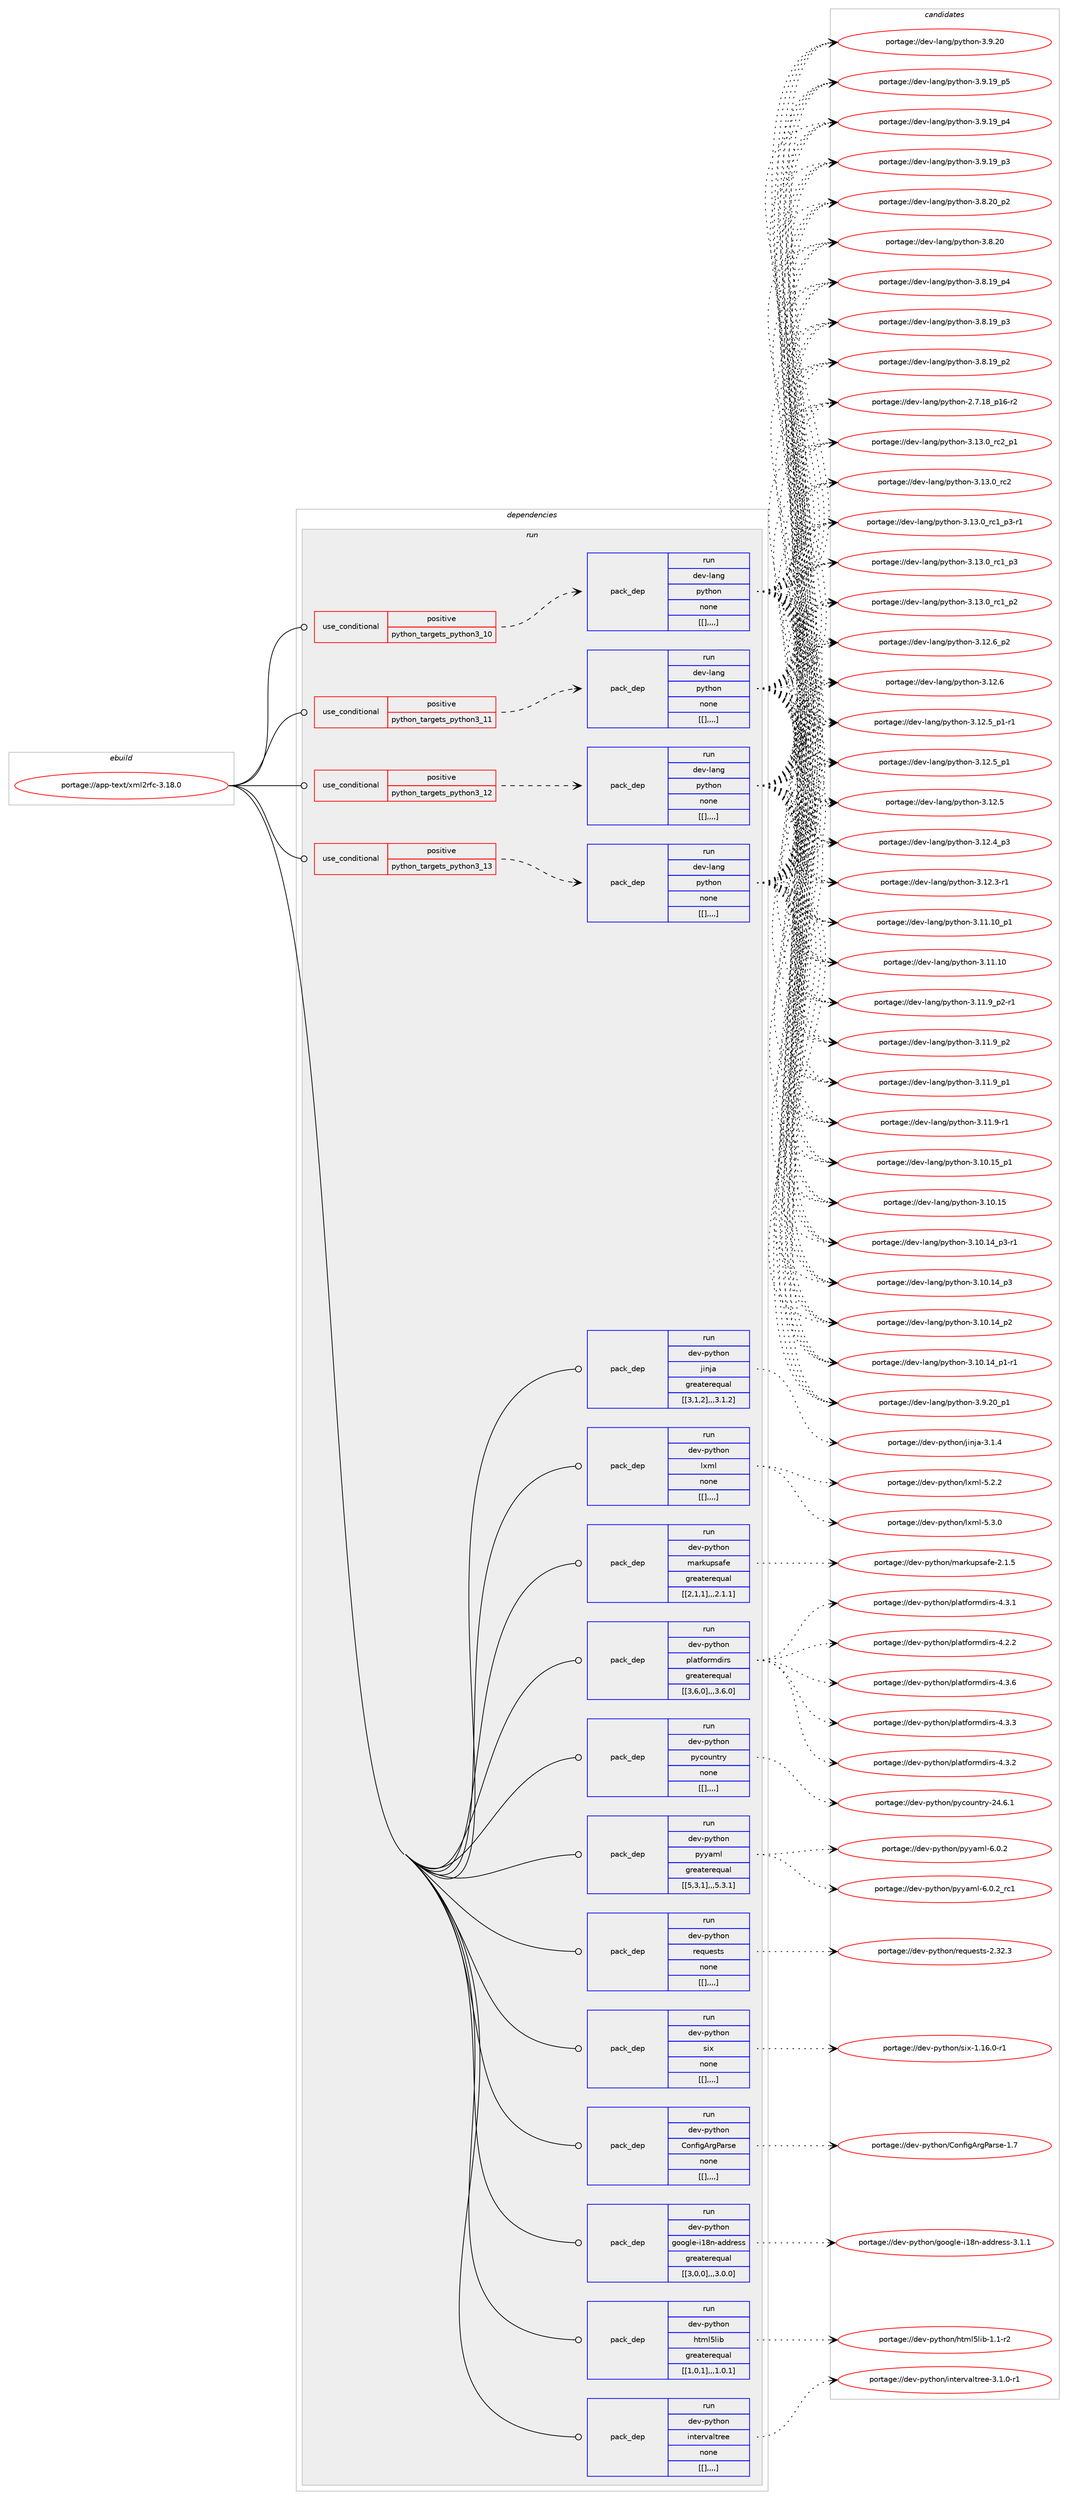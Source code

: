 digraph prolog {

# *************
# Graph options
# *************

newrank=true;
concentrate=true;
compound=true;
graph [rankdir=LR,fontname=Helvetica,fontsize=10,ranksep=1.5];#, ranksep=2.5, nodesep=0.2];
edge  [arrowhead=vee];
node  [fontname=Helvetica,fontsize=10];

# **********
# The ebuild
# **********

subgraph cluster_leftcol {
color=gray;
label=<<i>ebuild</i>>;
id [label="portage://app-text/xml2rfc-3.18.0", color=red, width=4, href="../app-text/xml2rfc-3.18.0.svg"];
}

# ****************
# The dependencies
# ****************

subgraph cluster_midcol {
color=gray;
label=<<i>dependencies</i>>;
subgraph cluster_compile {
fillcolor="#eeeeee";
style=filled;
label=<<i>compile</i>>;
}
subgraph cluster_compileandrun {
fillcolor="#eeeeee";
style=filled;
label=<<i>compile and run</i>>;
}
subgraph cluster_run {
fillcolor="#eeeeee";
style=filled;
label=<<i>run</i>>;
subgraph cond16495 {
dependency59978 [label=<<TABLE BORDER="0" CELLBORDER="1" CELLSPACING="0" CELLPADDING="4"><TR><TD ROWSPAN="3" CELLPADDING="10">use_conditional</TD></TR><TR><TD>positive</TD></TR><TR><TD>python_targets_python3_10</TD></TR></TABLE>>, shape=none, color=red];
subgraph pack42978 {
dependency59979 [label=<<TABLE BORDER="0" CELLBORDER="1" CELLSPACING="0" CELLPADDING="4" WIDTH="220"><TR><TD ROWSPAN="6" CELLPADDING="30">pack_dep</TD></TR><TR><TD WIDTH="110">run</TD></TR><TR><TD>dev-lang</TD></TR><TR><TD>python</TD></TR><TR><TD>none</TD></TR><TR><TD>[[],,,,]</TD></TR></TABLE>>, shape=none, color=blue];
}
dependency59978:e -> dependency59979:w [weight=20,style="dashed",arrowhead="vee"];
}
id:e -> dependency59978:w [weight=20,style="solid",arrowhead="odot"];
subgraph cond16496 {
dependency59980 [label=<<TABLE BORDER="0" CELLBORDER="1" CELLSPACING="0" CELLPADDING="4"><TR><TD ROWSPAN="3" CELLPADDING="10">use_conditional</TD></TR><TR><TD>positive</TD></TR><TR><TD>python_targets_python3_11</TD></TR></TABLE>>, shape=none, color=red];
subgraph pack42979 {
dependency59981 [label=<<TABLE BORDER="0" CELLBORDER="1" CELLSPACING="0" CELLPADDING="4" WIDTH="220"><TR><TD ROWSPAN="6" CELLPADDING="30">pack_dep</TD></TR><TR><TD WIDTH="110">run</TD></TR><TR><TD>dev-lang</TD></TR><TR><TD>python</TD></TR><TR><TD>none</TD></TR><TR><TD>[[],,,,]</TD></TR></TABLE>>, shape=none, color=blue];
}
dependency59980:e -> dependency59981:w [weight=20,style="dashed",arrowhead="vee"];
}
id:e -> dependency59980:w [weight=20,style="solid",arrowhead="odot"];
subgraph cond16497 {
dependency59982 [label=<<TABLE BORDER="0" CELLBORDER="1" CELLSPACING="0" CELLPADDING="4"><TR><TD ROWSPAN="3" CELLPADDING="10">use_conditional</TD></TR><TR><TD>positive</TD></TR><TR><TD>python_targets_python3_12</TD></TR></TABLE>>, shape=none, color=red];
subgraph pack42980 {
dependency59983 [label=<<TABLE BORDER="0" CELLBORDER="1" CELLSPACING="0" CELLPADDING="4" WIDTH="220"><TR><TD ROWSPAN="6" CELLPADDING="30">pack_dep</TD></TR><TR><TD WIDTH="110">run</TD></TR><TR><TD>dev-lang</TD></TR><TR><TD>python</TD></TR><TR><TD>none</TD></TR><TR><TD>[[],,,,]</TD></TR></TABLE>>, shape=none, color=blue];
}
dependency59982:e -> dependency59983:w [weight=20,style="dashed",arrowhead="vee"];
}
id:e -> dependency59982:w [weight=20,style="solid",arrowhead="odot"];
subgraph cond16498 {
dependency59984 [label=<<TABLE BORDER="0" CELLBORDER="1" CELLSPACING="0" CELLPADDING="4"><TR><TD ROWSPAN="3" CELLPADDING="10">use_conditional</TD></TR><TR><TD>positive</TD></TR><TR><TD>python_targets_python3_13</TD></TR></TABLE>>, shape=none, color=red];
subgraph pack42981 {
dependency59985 [label=<<TABLE BORDER="0" CELLBORDER="1" CELLSPACING="0" CELLPADDING="4" WIDTH="220"><TR><TD ROWSPAN="6" CELLPADDING="30">pack_dep</TD></TR><TR><TD WIDTH="110">run</TD></TR><TR><TD>dev-lang</TD></TR><TR><TD>python</TD></TR><TR><TD>none</TD></TR><TR><TD>[[],,,,]</TD></TR></TABLE>>, shape=none, color=blue];
}
dependency59984:e -> dependency59985:w [weight=20,style="dashed",arrowhead="vee"];
}
id:e -> dependency59984:w [weight=20,style="solid",arrowhead="odot"];
subgraph pack42982 {
dependency59986 [label=<<TABLE BORDER="0" CELLBORDER="1" CELLSPACING="0" CELLPADDING="4" WIDTH="220"><TR><TD ROWSPAN="6" CELLPADDING="30">pack_dep</TD></TR><TR><TD WIDTH="110">run</TD></TR><TR><TD>dev-python</TD></TR><TR><TD>ConfigArgParse</TD></TR><TR><TD>none</TD></TR><TR><TD>[[],,,,]</TD></TR></TABLE>>, shape=none, color=blue];
}
id:e -> dependency59986:w [weight=20,style="solid",arrowhead="odot"];
subgraph pack42983 {
dependency59987 [label=<<TABLE BORDER="0" CELLBORDER="1" CELLSPACING="0" CELLPADDING="4" WIDTH="220"><TR><TD ROWSPAN="6" CELLPADDING="30">pack_dep</TD></TR><TR><TD WIDTH="110">run</TD></TR><TR><TD>dev-python</TD></TR><TR><TD>google-i18n-address</TD></TR><TR><TD>greaterequal</TD></TR><TR><TD>[[3,0,0],,,3.0.0]</TD></TR></TABLE>>, shape=none, color=blue];
}
id:e -> dependency59987:w [weight=20,style="solid",arrowhead="odot"];
subgraph pack42984 {
dependency59988 [label=<<TABLE BORDER="0" CELLBORDER="1" CELLSPACING="0" CELLPADDING="4" WIDTH="220"><TR><TD ROWSPAN="6" CELLPADDING="30">pack_dep</TD></TR><TR><TD WIDTH="110">run</TD></TR><TR><TD>dev-python</TD></TR><TR><TD>html5lib</TD></TR><TR><TD>greaterequal</TD></TR><TR><TD>[[1,0,1],,,1.0.1]</TD></TR></TABLE>>, shape=none, color=blue];
}
id:e -> dependency59988:w [weight=20,style="solid",arrowhead="odot"];
subgraph pack42985 {
dependency59989 [label=<<TABLE BORDER="0" CELLBORDER="1" CELLSPACING="0" CELLPADDING="4" WIDTH="220"><TR><TD ROWSPAN="6" CELLPADDING="30">pack_dep</TD></TR><TR><TD WIDTH="110">run</TD></TR><TR><TD>dev-python</TD></TR><TR><TD>intervaltree</TD></TR><TR><TD>none</TD></TR><TR><TD>[[],,,,]</TD></TR></TABLE>>, shape=none, color=blue];
}
id:e -> dependency59989:w [weight=20,style="solid",arrowhead="odot"];
subgraph pack42986 {
dependency59990 [label=<<TABLE BORDER="0" CELLBORDER="1" CELLSPACING="0" CELLPADDING="4" WIDTH="220"><TR><TD ROWSPAN="6" CELLPADDING="30">pack_dep</TD></TR><TR><TD WIDTH="110">run</TD></TR><TR><TD>dev-python</TD></TR><TR><TD>jinja</TD></TR><TR><TD>greaterequal</TD></TR><TR><TD>[[3,1,2],,,3.1.2]</TD></TR></TABLE>>, shape=none, color=blue];
}
id:e -> dependency59990:w [weight=20,style="solid",arrowhead="odot"];
subgraph pack42987 {
dependency59991 [label=<<TABLE BORDER="0" CELLBORDER="1" CELLSPACING="0" CELLPADDING="4" WIDTH="220"><TR><TD ROWSPAN="6" CELLPADDING="30">pack_dep</TD></TR><TR><TD WIDTH="110">run</TD></TR><TR><TD>dev-python</TD></TR><TR><TD>lxml</TD></TR><TR><TD>none</TD></TR><TR><TD>[[],,,,]</TD></TR></TABLE>>, shape=none, color=blue];
}
id:e -> dependency59991:w [weight=20,style="solid",arrowhead="odot"];
subgraph pack42988 {
dependency59992 [label=<<TABLE BORDER="0" CELLBORDER="1" CELLSPACING="0" CELLPADDING="4" WIDTH="220"><TR><TD ROWSPAN="6" CELLPADDING="30">pack_dep</TD></TR><TR><TD WIDTH="110">run</TD></TR><TR><TD>dev-python</TD></TR><TR><TD>markupsafe</TD></TR><TR><TD>greaterequal</TD></TR><TR><TD>[[2,1,1],,,2.1.1]</TD></TR></TABLE>>, shape=none, color=blue];
}
id:e -> dependency59992:w [weight=20,style="solid",arrowhead="odot"];
subgraph pack42989 {
dependency59993 [label=<<TABLE BORDER="0" CELLBORDER="1" CELLSPACING="0" CELLPADDING="4" WIDTH="220"><TR><TD ROWSPAN="6" CELLPADDING="30">pack_dep</TD></TR><TR><TD WIDTH="110">run</TD></TR><TR><TD>dev-python</TD></TR><TR><TD>platformdirs</TD></TR><TR><TD>greaterequal</TD></TR><TR><TD>[[3,6,0],,,3.6.0]</TD></TR></TABLE>>, shape=none, color=blue];
}
id:e -> dependency59993:w [weight=20,style="solid",arrowhead="odot"];
subgraph pack42990 {
dependency59994 [label=<<TABLE BORDER="0" CELLBORDER="1" CELLSPACING="0" CELLPADDING="4" WIDTH="220"><TR><TD ROWSPAN="6" CELLPADDING="30">pack_dep</TD></TR><TR><TD WIDTH="110">run</TD></TR><TR><TD>dev-python</TD></TR><TR><TD>pycountry</TD></TR><TR><TD>none</TD></TR><TR><TD>[[],,,,]</TD></TR></TABLE>>, shape=none, color=blue];
}
id:e -> dependency59994:w [weight=20,style="solid",arrowhead="odot"];
subgraph pack42991 {
dependency59995 [label=<<TABLE BORDER="0" CELLBORDER="1" CELLSPACING="0" CELLPADDING="4" WIDTH="220"><TR><TD ROWSPAN="6" CELLPADDING="30">pack_dep</TD></TR><TR><TD WIDTH="110">run</TD></TR><TR><TD>dev-python</TD></TR><TR><TD>pyyaml</TD></TR><TR><TD>greaterequal</TD></TR><TR><TD>[[5,3,1],,,5.3.1]</TD></TR></TABLE>>, shape=none, color=blue];
}
id:e -> dependency59995:w [weight=20,style="solid",arrowhead="odot"];
subgraph pack42992 {
dependency59996 [label=<<TABLE BORDER="0" CELLBORDER="1" CELLSPACING="0" CELLPADDING="4" WIDTH="220"><TR><TD ROWSPAN="6" CELLPADDING="30">pack_dep</TD></TR><TR><TD WIDTH="110">run</TD></TR><TR><TD>dev-python</TD></TR><TR><TD>requests</TD></TR><TR><TD>none</TD></TR><TR><TD>[[],,,,]</TD></TR></TABLE>>, shape=none, color=blue];
}
id:e -> dependency59996:w [weight=20,style="solid",arrowhead="odot"];
subgraph pack42993 {
dependency59997 [label=<<TABLE BORDER="0" CELLBORDER="1" CELLSPACING="0" CELLPADDING="4" WIDTH="220"><TR><TD ROWSPAN="6" CELLPADDING="30">pack_dep</TD></TR><TR><TD WIDTH="110">run</TD></TR><TR><TD>dev-python</TD></TR><TR><TD>six</TD></TR><TR><TD>none</TD></TR><TR><TD>[[],,,,]</TD></TR></TABLE>>, shape=none, color=blue];
}
id:e -> dependency59997:w [weight=20,style="solid",arrowhead="odot"];
}
}

# **************
# The candidates
# **************

subgraph cluster_choices {
rank=same;
color=gray;
label=<<i>candidates</i>>;

subgraph choice42978 {
color=black;
nodesep=1;
choice100101118451089711010347112121116104111110455146495146489511499509511249 [label="portage://dev-lang/python-3.13.0_rc2_p1", color=red, width=4,href="../dev-lang/python-3.13.0_rc2_p1.svg"];
choice10010111845108971101034711212111610411111045514649514648951149950 [label="portage://dev-lang/python-3.13.0_rc2", color=red, width=4,href="../dev-lang/python-3.13.0_rc2.svg"];
choice1001011184510897110103471121211161041111104551464951464895114994995112514511449 [label="portage://dev-lang/python-3.13.0_rc1_p3-r1", color=red, width=4,href="../dev-lang/python-3.13.0_rc1_p3-r1.svg"];
choice100101118451089711010347112121116104111110455146495146489511499499511251 [label="portage://dev-lang/python-3.13.0_rc1_p3", color=red, width=4,href="../dev-lang/python-3.13.0_rc1_p3.svg"];
choice100101118451089711010347112121116104111110455146495146489511499499511250 [label="portage://dev-lang/python-3.13.0_rc1_p2", color=red, width=4,href="../dev-lang/python-3.13.0_rc1_p2.svg"];
choice100101118451089711010347112121116104111110455146495046549511250 [label="portage://dev-lang/python-3.12.6_p2", color=red, width=4,href="../dev-lang/python-3.12.6_p2.svg"];
choice10010111845108971101034711212111610411111045514649504654 [label="portage://dev-lang/python-3.12.6", color=red, width=4,href="../dev-lang/python-3.12.6.svg"];
choice1001011184510897110103471121211161041111104551464950465395112494511449 [label="portage://dev-lang/python-3.12.5_p1-r1", color=red, width=4,href="../dev-lang/python-3.12.5_p1-r1.svg"];
choice100101118451089711010347112121116104111110455146495046539511249 [label="portage://dev-lang/python-3.12.5_p1", color=red, width=4,href="../dev-lang/python-3.12.5_p1.svg"];
choice10010111845108971101034711212111610411111045514649504653 [label="portage://dev-lang/python-3.12.5", color=red, width=4,href="../dev-lang/python-3.12.5.svg"];
choice100101118451089711010347112121116104111110455146495046529511251 [label="portage://dev-lang/python-3.12.4_p3", color=red, width=4,href="../dev-lang/python-3.12.4_p3.svg"];
choice100101118451089711010347112121116104111110455146495046514511449 [label="portage://dev-lang/python-3.12.3-r1", color=red, width=4,href="../dev-lang/python-3.12.3-r1.svg"];
choice10010111845108971101034711212111610411111045514649494649489511249 [label="portage://dev-lang/python-3.11.10_p1", color=red, width=4,href="../dev-lang/python-3.11.10_p1.svg"];
choice1001011184510897110103471121211161041111104551464949464948 [label="portage://dev-lang/python-3.11.10", color=red, width=4,href="../dev-lang/python-3.11.10.svg"];
choice1001011184510897110103471121211161041111104551464949465795112504511449 [label="portage://dev-lang/python-3.11.9_p2-r1", color=red, width=4,href="../dev-lang/python-3.11.9_p2-r1.svg"];
choice100101118451089711010347112121116104111110455146494946579511250 [label="portage://dev-lang/python-3.11.9_p2", color=red, width=4,href="../dev-lang/python-3.11.9_p2.svg"];
choice100101118451089711010347112121116104111110455146494946579511249 [label="portage://dev-lang/python-3.11.9_p1", color=red, width=4,href="../dev-lang/python-3.11.9_p1.svg"];
choice100101118451089711010347112121116104111110455146494946574511449 [label="portage://dev-lang/python-3.11.9-r1", color=red, width=4,href="../dev-lang/python-3.11.9-r1.svg"];
choice10010111845108971101034711212111610411111045514649484649539511249 [label="portage://dev-lang/python-3.10.15_p1", color=red, width=4,href="../dev-lang/python-3.10.15_p1.svg"];
choice1001011184510897110103471121211161041111104551464948464953 [label="portage://dev-lang/python-3.10.15", color=red, width=4,href="../dev-lang/python-3.10.15.svg"];
choice100101118451089711010347112121116104111110455146494846495295112514511449 [label="portage://dev-lang/python-3.10.14_p3-r1", color=red, width=4,href="../dev-lang/python-3.10.14_p3-r1.svg"];
choice10010111845108971101034711212111610411111045514649484649529511251 [label="portage://dev-lang/python-3.10.14_p3", color=red, width=4,href="../dev-lang/python-3.10.14_p3.svg"];
choice10010111845108971101034711212111610411111045514649484649529511250 [label="portage://dev-lang/python-3.10.14_p2", color=red, width=4,href="../dev-lang/python-3.10.14_p2.svg"];
choice100101118451089711010347112121116104111110455146494846495295112494511449 [label="portage://dev-lang/python-3.10.14_p1-r1", color=red, width=4,href="../dev-lang/python-3.10.14_p1-r1.svg"];
choice100101118451089711010347112121116104111110455146574650489511249 [label="portage://dev-lang/python-3.9.20_p1", color=red, width=4,href="../dev-lang/python-3.9.20_p1.svg"];
choice10010111845108971101034711212111610411111045514657465048 [label="portage://dev-lang/python-3.9.20", color=red, width=4,href="../dev-lang/python-3.9.20.svg"];
choice100101118451089711010347112121116104111110455146574649579511253 [label="portage://dev-lang/python-3.9.19_p5", color=red, width=4,href="../dev-lang/python-3.9.19_p5.svg"];
choice100101118451089711010347112121116104111110455146574649579511252 [label="portage://dev-lang/python-3.9.19_p4", color=red, width=4,href="../dev-lang/python-3.9.19_p4.svg"];
choice100101118451089711010347112121116104111110455146574649579511251 [label="portage://dev-lang/python-3.9.19_p3", color=red, width=4,href="../dev-lang/python-3.9.19_p3.svg"];
choice100101118451089711010347112121116104111110455146564650489511250 [label="portage://dev-lang/python-3.8.20_p2", color=red, width=4,href="../dev-lang/python-3.8.20_p2.svg"];
choice10010111845108971101034711212111610411111045514656465048 [label="portage://dev-lang/python-3.8.20", color=red, width=4,href="../dev-lang/python-3.8.20.svg"];
choice100101118451089711010347112121116104111110455146564649579511252 [label="portage://dev-lang/python-3.8.19_p4", color=red, width=4,href="../dev-lang/python-3.8.19_p4.svg"];
choice100101118451089711010347112121116104111110455146564649579511251 [label="portage://dev-lang/python-3.8.19_p3", color=red, width=4,href="../dev-lang/python-3.8.19_p3.svg"];
choice100101118451089711010347112121116104111110455146564649579511250 [label="portage://dev-lang/python-3.8.19_p2", color=red, width=4,href="../dev-lang/python-3.8.19_p2.svg"];
choice100101118451089711010347112121116104111110455046554649569511249544511450 [label="portage://dev-lang/python-2.7.18_p16-r2", color=red, width=4,href="../dev-lang/python-2.7.18_p16-r2.svg"];
dependency59979:e -> choice100101118451089711010347112121116104111110455146495146489511499509511249:w [style=dotted,weight="100"];
dependency59979:e -> choice10010111845108971101034711212111610411111045514649514648951149950:w [style=dotted,weight="100"];
dependency59979:e -> choice1001011184510897110103471121211161041111104551464951464895114994995112514511449:w [style=dotted,weight="100"];
dependency59979:e -> choice100101118451089711010347112121116104111110455146495146489511499499511251:w [style=dotted,weight="100"];
dependency59979:e -> choice100101118451089711010347112121116104111110455146495146489511499499511250:w [style=dotted,weight="100"];
dependency59979:e -> choice100101118451089711010347112121116104111110455146495046549511250:w [style=dotted,weight="100"];
dependency59979:e -> choice10010111845108971101034711212111610411111045514649504654:w [style=dotted,weight="100"];
dependency59979:e -> choice1001011184510897110103471121211161041111104551464950465395112494511449:w [style=dotted,weight="100"];
dependency59979:e -> choice100101118451089711010347112121116104111110455146495046539511249:w [style=dotted,weight="100"];
dependency59979:e -> choice10010111845108971101034711212111610411111045514649504653:w [style=dotted,weight="100"];
dependency59979:e -> choice100101118451089711010347112121116104111110455146495046529511251:w [style=dotted,weight="100"];
dependency59979:e -> choice100101118451089711010347112121116104111110455146495046514511449:w [style=dotted,weight="100"];
dependency59979:e -> choice10010111845108971101034711212111610411111045514649494649489511249:w [style=dotted,weight="100"];
dependency59979:e -> choice1001011184510897110103471121211161041111104551464949464948:w [style=dotted,weight="100"];
dependency59979:e -> choice1001011184510897110103471121211161041111104551464949465795112504511449:w [style=dotted,weight="100"];
dependency59979:e -> choice100101118451089711010347112121116104111110455146494946579511250:w [style=dotted,weight="100"];
dependency59979:e -> choice100101118451089711010347112121116104111110455146494946579511249:w [style=dotted,weight="100"];
dependency59979:e -> choice100101118451089711010347112121116104111110455146494946574511449:w [style=dotted,weight="100"];
dependency59979:e -> choice10010111845108971101034711212111610411111045514649484649539511249:w [style=dotted,weight="100"];
dependency59979:e -> choice1001011184510897110103471121211161041111104551464948464953:w [style=dotted,weight="100"];
dependency59979:e -> choice100101118451089711010347112121116104111110455146494846495295112514511449:w [style=dotted,weight="100"];
dependency59979:e -> choice10010111845108971101034711212111610411111045514649484649529511251:w [style=dotted,weight="100"];
dependency59979:e -> choice10010111845108971101034711212111610411111045514649484649529511250:w [style=dotted,weight="100"];
dependency59979:e -> choice100101118451089711010347112121116104111110455146494846495295112494511449:w [style=dotted,weight="100"];
dependency59979:e -> choice100101118451089711010347112121116104111110455146574650489511249:w [style=dotted,weight="100"];
dependency59979:e -> choice10010111845108971101034711212111610411111045514657465048:w [style=dotted,weight="100"];
dependency59979:e -> choice100101118451089711010347112121116104111110455146574649579511253:w [style=dotted,weight="100"];
dependency59979:e -> choice100101118451089711010347112121116104111110455146574649579511252:w [style=dotted,weight="100"];
dependency59979:e -> choice100101118451089711010347112121116104111110455146574649579511251:w [style=dotted,weight="100"];
dependency59979:e -> choice100101118451089711010347112121116104111110455146564650489511250:w [style=dotted,weight="100"];
dependency59979:e -> choice10010111845108971101034711212111610411111045514656465048:w [style=dotted,weight="100"];
dependency59979:e -> choice100101118451089711010347112121116104111110455146564649579511252:w [style=dotted,weight="100"];
dependency59979:e -> choice100101118451089711010347112121116104111110455146564649579511251:w [style=dotted,weight="100"];
dependency59979:e -> choice100101118451089711010347112121116104111110455146564649579511250:w [style=dotted,weight="100"];
dependency59979:e -> choice100101118451089711010347112121116104111110455046554649569511249544511450:w [style=dotted,weight="100"];
}
subgraph choice42979 {
color=black;
nodesep=1;
choice100101118451089711010347112121116104111110455146495146489511499509511249 [label="portage://dev-lang/python-3.13.0_rc2_p1", color=red, width=4,href="../dev-lang/python-3.13.0_rc2_p1.svg"];
choice10010111845108971101034711212111610411111045514649514648951149950 [label="portage://dev-lang/python-3.13.0_rc2", color=red, width=4,href="../dev-lang/python-3.13.0_rc2.svg"];
choice1001011184510897110103471121211161041111104551464951464895114994995112514511449 [label="portage://dev-lang/python-3.13.0_rc1_p3-r1", color=red, width=4,href="../dev-lang/python-3.13.0_rc1_p3-r1.svg"];
choice100101118451089711010347112121116104111110455146495146489511499499511251 [label="portage://dev-lang/python-3.13.0_rc1_p3", color=red, width=4,href="../dev-lang/python-3.13.0_rc1_p3.svg"];
choice100101118451089711010347112121116104111110455146495146489511499499511250 [label="portage://dev-lang/python-3.13.0_rc1_p2", color=red, width=4,href="../dev-lang/python-3.13.0_rc1_p2.svg"];
choice100101118451089711010347112121116104111110455146495046549511250 [label="portage://dev-lang/python-3.12.6_p2", color=red, width=4,href="../dev-lang/python-3.12.6_p2.svg"];
choice10010111845108971101034711212111610411111045514649504654 [label="portage://dev-lang/python-3.12.6", color=red, width=4,href="../dev-lang/python-3.12.6.svg"];
choice1001011184510897110103471121211161041111104551464950465395112494511449 [label="portage://dev-lang/python-3.12.5_p1-r1", color=red, width=4,href="../dev-lang/python-3.12.5_p1-r1.svg"];
choice100101118451089711010347112121116104111110455146495046539511249 [label="portage://dev-lang/python-3.12.5_p1", color=red, width=4,href="../dev-lang/python-3.12.5_p1.svg"];
choice10010111845108971101034711212111610411111045514649504653 [label="portage://dev-lang/python-3.12.5", color=red, width=4,href="../dev-lang/python-3.12.5.svg"];
choice100101118451089711010347112121116104111110455146495046529511251 [label="portage://dev-lang/python-3.12.4_p3", color=red, width=4,href="../dev-lang/python-3.12.4_p3.svg"];
choice100101118451089711010347112121116104111110455146495046514511449 [label="portage://dev-lang/python-3.12.3-r1", color=red, width=4,href="../dev-lang/python-3.12.3-r1.svg"];
choice10010111845108971101034711212111610411111045514649494649489511249 [label="portage://dev-lang/python-3.11.10_p1", color=red, width=4,href="../dev-lang/python-3.11.10_p1.svg"];
choice1001011184510897110103471121211161041111104551464949464948 [label="portage://dev-lang/python-3.11.10", color=red, width=4,href="../dev-lang/python-3.11.10.svg"];
choice1001011184510897110103471121211161041111104551464949465795112504511449 [label="portage://dev-lang/python-3.11.9_p2-r1", color=red, width=4,href="../dev-lang/python-3.11.9_p2-r1.svg"];
choice100101118451089711010347112121116104111110455146494946579511250 [label="portage://dev-lang/python-3.11.9_p2", color=red, width=4,href="../dev-lang/python-3.11.9_p2.svg"];
choice100101118451089711010347112121116104111110455146494946579511249 [label="portage://dev-lang/python-3.11.9_p1", color=red, width=4,href="../dev-lang/python-3.11.9_p1.svg"];
choice100101118451089711010347112121116104111110455146494946574511449 [label="portage://dev-lang/python-3.11.9-r1", color=red, width=4,href="../dev-lang/python-3.11.9-r1.svg"];
choice10010111845108971101034711212111610411111045514649484649539511249 [label="portage://dev-lang/python-3.10.15_p1", color=red, width=4,href="../dev-lang/python-3.10.15_p1.svg"];
choice1001011184510897110103471121211161041111104551464948464953 [label="portage://dev-lang/python-3.10.15", color=red, width=4,href="../dev-lang/python-3.10.15.svg"];
choice100101118451089711010347112121116104111110455146494846495295112514511449 [label="portage://dev-lang/python-3.10.14_p3-r1", color=red, width=4,href="../dev-lang/python-3.10.14_p3-r1.svg"];
choice10010111845108971101034711212111610411111045514649484649529511251 [label="portage://dev-lang/python-3.10.14_p3", color=red, width=4,href="../dev-lang/python-3.10.14_p3.svg"];
choice10010111845108971101034711212111610411111045514649484649529511250 [label="portage://dev-lang/python-3.10.14_p2", color=red, width=4,href="../dev-lang/python-3.10.14_p2.svg"];
choice100101118451089711010347112121116104111110455146494846495295112494511449 [label="portage://dev-lang/python-3.10.14_p1-r1", color=red, width=4,href="../dev-lang/python-3.10.14_p1-r1.svg"];
choice100101118451089711010347112121116104111110455146574650489511249 [label="portage://dev-lang/python-3.9.20_p1", color=red, width=4,href="../dev-lang/python-3.9.20_p1.svg"];
choice10010111845108971101034711212111610411111045514657465048 [label="portage://dev-lang/python-3.9.20", color=red, width=4,href="../dev-lang/python-3.9.20.svg"];
choice100101118451089711010347112121116104111110455146574649579511253 [label="portage://dev-lang/python-3.9.19_p5", color=red, width=4,href="../dev-lang/python-3.9.19_p5.svg"];
choice100101118451089711010347112121116104111110455146574649579511252 [label="portage://dev-lang/python-3.9.19_p4", color=red, width=4,href="../dev-lang/python-3.9.19_p4.svg"];
choice100101118451089711010347112121116104111110455146574649579511251 [label="portage://dev-lang/python-3.9.19_p3", color=red, width=4,href="../dev-lang/python-3.9.19_p3.svg"];
choice100101118451089711010347112121116104111110455146564650489511250 [label="portage://dev-lang/python-3.8.20_p2", color=red, width=4,href="../dev-lang/python-3.8.20_p2.svg"];
choice10010111845108971101034711212111610411111045514656465048 [label="portage://dev-lang/python-3.8.20", color=red, width=4,href="../dev-lang/python-3.8.20.svg"];
choice100101118451089711010347112121116104111110455146564649579511252 [label="portage://dev-lang/python-3.8.19_p4", color=red, width=4,href="../dev-lang/python-3.8.19_p4.svg"];
choice100101118451089711010347112121116104111110455146564649579511251 [label="portage://dev-lang/python-3.8.19_p3", color=red, width=4,href="../dev-lang/python-3.8.19_p3.svg"];
choice100101118451089711010347112121116104111110455146564649579511250 [label="portage://dev-lang/python-3.8.19_p2", color=red, width=4,href="../dev-lang/python-3.8.19_p2.svg"];
choice100101118451089711010347112121116104111110455046554649569511249544511450 [label="portage://dev-lang/python-2.7.18_p16-r2", color=red, width=4,href="../dev-lang/python-2.7.18_p16-r2.svg"];
dependency59981:e -> choice100101118451089711010347112121116104111110455146495146489511499509511249:w [style=dotted,weight="100"];
dependency59981:e -> choice10010111845108971101034711212111610411111045514649514648951149950:w [style=dotted,weight="100"];
dependency59981:e -> choice1001011184510897110103471121211161041111104551464951464895114994995112514511449:w [style=dotted,weight="100"];
dependency59981:e -> choice100101118451089711010347112121116104111110455146495146489511499499511251:w [style=dotted,weight="100"];
dependency59981:e -> choice100101118451089711010347112121116104111110455146495146489511499499511250:w [style=dotted,weight="100"];
dependency59981:e -> choice100101118451089711010347112121116104111110455146495046549511250:w [style=dotted,weight="100"];
dependency59981:e -> choice10010111845108971101034711212111610411111045514649504654:w [style=dotted,weight="100"];
dependency59981:e -> choice1001011184510897110103471121211161041111104551464950465395112494511449:w [style=dotted,weight="100"];
dependency59981:e -> choice100101118451089711010347112121116104111110455146495046539511249:w [style=dotted,weight="100"];
dependency59981:e -> choice10010111845108971101034711212111610411111045514649504653:w [style=dotted,weight="100"];
dependency59981:e -> choice100101118451089711010347112121116104111110455146495046529511251:w [style=dotted,weight="100"];
dependency59981:e -> choice100101118451089711010347112121116104111110455146495046514511449:w [style=dotted,weight="100"];
dependency59981:e -> choice10010111845108971101034711212111610411111045514649494649489511249:w [style=dotted,weight="100"];
dependency59981:e -> choice1001011184510897110103471121211161041111104551464949464948:w [style=dotted,weight="100"];
dependency59981:e -> choice1001011184510897110103471121211161041111104551464949465795112504511449:w [style=dotted,weight="100"];
dependency59981:e -> choice100101118451089711010347112121116104111110455146494946579511250:w [style=dotted,weight="100"];
dependency59981:e -> choice100101118451089711010347112121116104111110455146494946579511249:w [style=dotted,weight="100"];
dependency59981:e -> choice100101118451089711010347112121116104111110455146494946574511449:w [style=dotted,weight="100"];
dependency59981:e -> choice10010111845108971101034711212111610411111045514649484649539511249:w [style=dotted,weight="100"];
dependency59981:e -> choice1001011184510897110103471121211161041111104551464948464953:w [style=dotted,weight="100"];
dependency59981:e -> choice100101118451089711010347112121116104111110455146494846495295112514511449:w [style=dotted,weight="100"];
dependency59981:e -> choice10010111845108971101034711212111610411111045514649484649529511251:w [style=dotted,weight="100"];
dependency59981:e -> choice10010111845108971101034711212111610411111045514649484649529511250:w [style=dotted,weight="100"];
dependency59981:e -> choice100101118451089711010347112121116104111110455146494846495295112494511449:w [style=dotted,weight="100"];
dependency59981:e -> choice100101118451089711010347112121116104111110455146574650489511249:w [style=dotted,weight="100"];
dependency59981:e -> choice10010111845108971101034711212111610411111045514657465048:w [style=dotted,weight="100"];
dependency59981:e -> choice100101118451089711010347112121116104111110455146574649579511253:w [style=dotted,weight="100"];
dependency59981:e -> choice100101118451089711010347112121116104111110455146574649579511252:w [style=dotted,weight="100"];
dependency59981:e -> choice100101118451089711010347112121116104111110455146574649579511251:w [style=dotted,weight="100"];
dependency59981:e -> choice100101118451089711010347112121116104111110455146564650489511250:w [style=dotted,weight="100"];
dependency59981:e -> choice10010111845108971101034711212111610411111045514656465048:w [style=dotted,weight="100"];
dependency59981:e -> choice100101118451089711010347112121116104111110455146564649579511252:w [style=dotted,weight="100"];
dependency59981:e -> choice100101118451089711010347112121116104111110455146564649579511251:w [style=dotted,weight="100"];
dependency59981:e -> choice100101118451089711010347112121116104111110455146564649579511250:w [style=dotted,weight="100"];
dependency59981:e -> choice100101118451089711010347112121116104111110455046554649569511249544511450:w [style=dotted,weight="100"];
}
subgraph choice42980 {
color=black;
nodesep=1;
choice100101118451089711010347112121116104111110455146495146489511499509511249 [label="portage://dev-lang/python-3.13.0_rc2_p1", color=red, width=4,href="../dev-lang/python-3.13.0_rc2_p1.svg"];
choice10010111845108971101034711212111610411111045514649514648951149950 [label="portage://dev-lang/python-3.13.0_rc2", color=red, width=4,href="../dev-lang/python-3.13.0_rc2.svg"];
choice1001011184510897110103471121211161041111104551464951464895114994995112514511449 [label="portage://dev-lang/python-3.13.0_rc1_p3-r1", color=red, width=4,href="../dev-lang/python-3.13.0_rc1_p3-r1.svg"];
choice100101118451089711010347112121116104111110455146495146489511499499511251 [label="portage://dev-lang/python-3.13.0_rc1_p3", color=red, width=4,href="../dev-lang/python-3.13.0_rc1_p3.svg"];
choice100101118451089711010347112121116104111110455146495146489511499499511250 [label="portage://dev-lang/python-3.13.0_rc1_p2", color=red, width=4,href="../dev-lang/python-3.13.0_rc1_p2.svg"];
choice100101118451089711010347112121116104111110455146495046549511250 [label="portage://dev-lang/python-3.12.6_p2", color=red, width=4,href="../dev-lang/python-3.12.6_p2.svg"];
choice10010111845108971101034711212111610411111045514649504654 [label="portage://dev-lang/python-3.12.6", color=red, width=4,href="../dev-lang/python-3.12.6.svg"];
choice1001011184510897110103471121211161041111104551464950465395112494511449 [label="portage://dev-lang/python-3.12.5_p1-r1", color=red, width=4,href="../dev-lang/python-3.12.5_p1-r1.svg"];
choice100101118451089711010347112121116104111110455146495046539511249 [label="portage://dev-lang/python-3.12.5_p1", color=red, width=4,href="../dev-lang/python-3.12.5_p1.svg"];
choice10010111845108971101034711212111610411111045514649504653 [label="portage://dev-lang/python-3.12.5", color=red, width=4,href="../dev-lang/python-3.12.5.svg"];
choice100101118451089711010347112121116104111110455146495046529511251 [label="portage://dev-lang/python-3.12.4_p3", color=red, width=4,href="../dev-lang/python-3.12.4_p3.svg"];
choice100101118451089711010347112121116104111110455146495046514511449 [label="portage://dev-lang/python-3.12.3-r1", color=red, width=4,href="../dev-lang/python-3.12.3-r1.svg"];
choice10010111845108971101034711212111610411111045514649494649489511249 [label="portage://dev-lang/python-3.11.10_p1", color=red, width=4,href="../dev-lang/python-3.11.10_p1.svg"];
choice1001011184510897110103471121211161041111104551464949464948 [label="portage://dev-lang/python-3.11.10", color=red, width=4,href="../dev-lang/python-3.11.10.svg"];
choice1001011184510897110103471121211161041111104551464949465795112504511449 [label="portage://dev-lang/python-3.11.9_p2-r1", color=red, width=4,href="../dev-lang/python-3.11.9_p2-r1.svg"];
choice100101118451089711010347112121116104111110455146494946579511250 [label="portage://dev-lang/python-3.11.9_p2", color=red, width=4,href="../dev-lang/python-3.11.9_p2.svg"];
choice100101118451089711010347112121116104111110455146494946579511249 [label="portage://dev-lang/python-3.11.9_p1", color=red, width=4,href="../dev-lang/python-3.11.9_p1.svg"];
choice100101118451089711010347112121116104111110455146494946574511449 [label="portage://dev-lang/python-3.11.9-r1", color=red, width=4,href="../dev-lang/python-3.11.9-r1.svg"];
choice10010111845108971101034711212111610411111045514649484649539511249 [label="portage://dev-lang/python-3.10.15_p1", color=red, width=4,href="../dev-lang/python-3.10.15_p1.svg"];
choice1001011184510897110103471121211161041111104551464948464953 [label="portage://dev-lang/python-3.10.15", color=red, width=4,href="../dev-lang/python-3.10.15.svg"];
choice100101118451089711010347112121116104111110455146494846495295112514511449 [label="portage://dev-lang/python-3.10.14_p3-r1", color=red, width=4,href="../dev-lang/python-3.10.14_p3-r1.svg"];
choice10010111845108971101034711212111610411111045514649484649529511251 [label="portage://dev-lang/python-3.10.14_p3", color=red, width=4,href="../dev-lang/python-3.10.14_p3.svg"];
choice10010111845108971101034711212111610411111045514649484649529511250 [label="portage://dev-lang/python-3.10.14_p2", color=red, width=4,href="../dev-lang/python-3.10.14_p2.svg"];
choice100101118451089711010347112121116104111110455146494846495295112494511449 [label="portage://dev-lang/python-3.10.14_p1-r1", color=red, width=4,href="../dev-lang/python-3.10.14_p1-r1.svg"];
choice100101118451089711010347112121116104111110455146574650489511249 [label="portage://dev-lang/python-3.9.20_p1", color=red, width=4,href="../dev-lang/python-3.9.20_p1.svg"];
choice10010111845108971101034711212111610411111045514657465048 [label="portage://dev-lang/python-3.9.20", color=red, width=4,href="../dev-lang/python-3.9.20.svg"];
choice100101118451089711010347112121116104111110455146574649579511253 [label="portage://dev-lang/python-3.9.19_p5", color=red, width=4,href="../dev-lang/python-3.9.19_p5.svg"];
choice100101118451089711010347112121116104111110455146574649579511252 [label="portage://dev-lang/python-3.9.19_p4", color=red, width=4,href="../dev-lang/python-3.9.19_p4.svg"];
choice100101118451089711010347112121116104111110455146574649579511251 [label="portage://dev-lang/python-3.9.19_p3", color=red, width=4,href="../dev-lang/python-3.9.19_p3.svg"];
choice100101118451089711010347112121116104111110455146564650489511250 [label="portage://dev-lang/python-3.8.20_p2", color=red, width=4,href="../dev-lang/python-3.8.20_p2.svg"];
choice10010111845108971101034711212111610411111045514656465048 [label="portage://dev-lang/python-3.8.20", color=red, width=4,href="../dev-lang/python-3.8.20.svg"];
choice100101118451089711010347112121116104111110455146564649579511252 [label="portage://dev-lang/python-3.8.19_p4", color=red, width=4,href="../dev-lang/python-3.8.19_p4.svg"];
choice100101118451089711010347112121116104111110455146564649579511251 [label="portage://dev-lang/python-3.8.19_p3", color=red, width=4,href="../dev-lang/python-3.8.19_p3.svg"];
choice100101118451089711010347112121116104111110455146564649579511250 [label="portage://dev-lang/python-3.8.19_p2", color=red, width=4,href="../dev-lang/python-3.8.19_p2.svg"];
choice100101118451089711010347112121116104111110455046554649569511249544511450 [label="portage://dev-lang/python-2.7.18_p16-r2", color=red, width=4,href="../dev-lang/python-2.7.18_p16-r2.svg"];
dependency59983:e -> choice100101118451089711010347112121116104111110455146495146489511499509511249:w [style=dotted,weight="100"];
dependency59983:e -> choice10010111845108971101034711212111610411111045514649514648951149950:w [style=dotted,weight="100"];
dependency59983:e -> choice1001011184510897110103471121211161041111104551464951464895114994995112514511449:w [style=dotted,weight="100"];
dependency59983:e -> choice100101118451089711010347112121116104111110455146495146489511499499511251:w [style=dotted,weight="100"];
dependency59983:e -> choice100101118451089711010347112121116104111110455146495146489511499499511250:w [style=dotted,weight="100"];
dependency59983:e -> choice100101118451089711010347112121116104111110455146495046549511250:w [style=dotted,weight="100"];
dependency59983:e -> choice10010111845108971101034711212111610411111045514649504654:w [style=dotted,weight="100"];
dependency59983:e -> choice1001011184510897110103471121211161041111104551464950465395112494511449:w [style=dotted,weight="100"];
dependency59983:e -> choice100101118451089711010347112121116104111110455146495046539511249:w [style=dotted,weight="100"];
dependency59983:e -> choice10010111845108971101034711212111610411111045514649504653:w [style=dotted,weight="100"];
dependency59983:e -> choice100101118451089711010347112121116104111110455146495046529511251:w [style=dotted,weight="100"];
dependency59983:e -> choice100101118451089711010347112121116104111110455146495046514511449:w [style=dotted,weight="100"];
dependency59983:e -> choice10010111845108971101034711212111610411111045514649494649489511249:w [style=dotted,weight="100"];
dependency59983:e -> choice1001011184510897110103471121211161041111104551464949464948:w [style=dotted,weight="100"];
dependency59983:e -> choice1001011184510897110103471121211161041111104551464949465795112504511449:w [style=dotted,weight="100"];
dependency59983:e -> choice100101118451089711010347112121116104111110455146494946579511250:w [style=dotted,weight="100"];
dependency59983:e -> choice100101118451089711010347112121116104111110455146494946579511249:w [style=dotted,weight="100"];
dependency59983:e -> choice100101118451089711010347112121116104111110455146494946574511449:w [style=dotted,weight="100"];
dependency59983:e -> choice10010111845108971101034711212111610411111045514649484649539511249:w [style=dotted,weight="100"];
dependency59983:e -> choice1001011184510897110103471121211161041111104551464948464953:w [style=dotted,weight="100"];
dependency59983:e -> choice100101118451089711010347112121116104111110455146494846495295112514511449:w [style=dotted,weight="100"];
dependency59983:e -> choice10010111845108971101034711212111610411111045514649484649529511251:w [style=dotted,weight="100"];
dependency59983:e -> choice10010111845108971101034711212111610411111045514649484649529511250:w [style=dotted,weight="100"];
dependency59983:e -> choice100101118451089711010347112121116104111110455146494846495295112494511449:w [style=dotted,weight="100"];
dependency59983:e -> choice100101118451089711010347112121116104111110455146574650489511249:w [style=dotted,weight="100"];
dependency59983:e -> choice10010111845108971101034711212111610411111045514657465048:w [style=dotted,weight="100"];
dependency59983:e -> choice100101118451089711010347112121116104111110455146574649579511253:w [style=dotted,weight="100"];
dependency59983:e -> choice100101118451089711010347112121116104111110455146574649579511252:w [style=dotted,weight="100"];
dependency59983:e -> choice100101118451089711010347112121116104111110455146574649579511251:w [style=dotted,weight="100"];
dependency59983:e -> choice100101118451089711010347112121116104111110455146564650489511250:w [style=dotted,weight="100"];
dependency59983:e -> choice10010111845108971101034711212111610411111045514656465048:w [style=dotted,weight="100"];
dependency59983:e -> choice100101118451089711010347112121116104111110455146564649579511252:w [style=dotted,weight="100"];
dependency59983:e -> choice100101118451089711010347112121116104111110455146564649579511251:w [style=dotted,weight="100"];
dependency59983:e -> choice100101118451089711010347112121116104111110455146564649579511250:w [style=dotted,weight="100"];
dependency59983:e -> choice100101118451089711010347112121116104111110455046554649569511249544511450:w [style=dotted,weight="100"];
}
subgraph choice42981 {
color=black;
nodesep=1;
choice100101118451089711010347112121116104111110455146495146489511499509511249 [label="portage://dev-lang/python-3.13.0_rc2_p1", color=red, width=4,href="../dev-lang/python-3.13.0_rc2_p1.svg"];
choice10010111845108971101034711212111610411111045514649514648951149950 [label="portage://dev-lang/python-3.13.0_rc2", color=red, width=4,href="../dev-lang/python-3.13.0_rc2.svg"];
choice1001011184510897110103471121211161041111104551464951464895114994995112514511449 [label="portage://dev-lang/python-3.13.0_rc1_p3-r1", color=red, width=4,href="../dev-lang/python-3.13.0_rc1_p3-r1.svg"];
choice100101118451089711010347112121116104111110455146495146489511499499511251 [label="portage://dev-lang/python-3.13.0_rc1_p3", color=red, width=4,href="../dev-lang/python-3.13.0_rc1_p3.svg"];
choice100101118451089711010347112121116104111110455146495146489511499499511250 [label="portage://dev-lang/python-3.13.0_rc1_p2", color=red, width=4,href="../dev-lang/python-3.13.0_rc1_p2.svg"];
choice100101118451089711010347112121116104111110455146495046549511250 [label="portage://dev-lang/python-3.12.6_p2", color=red, width=4,href="../dev-lang/python-3.12.6_p2.svg"];
choice10010111845108971101034711212111610411111045514649504654 [label="portage://dev-lang/python-3.12.6", color=red, width=4,href="../dev-lang/python-3.12.6.svg"];
choice1001011184510897110103471121211161041111104551464950465395112494511449 [label="portage://dev-lang/python-3.12.5_p1-r1", color=red, width=4,href="../dev-lang/python-3.12.5_p1-r1.svg"];
choice100101118451089711010347112121116104111110455146495046539511249 [label="portage://dev-lang/python-3.12.5_p1", color=red, width=4,href="../dev-lang/python-3.12.5_p1.svg"];
choice10010111845108971101034711212111610411111045514649504653 [label="portage://dev-lang/python-3.12.5", color=red, width=4,href="../dev-lang/python-3.12.5.svg"];
choice100101118451089711010347112121116104111110455146495046529511251 [label="portage://dev-lang/python-3.12.4_p3", color=red, width=4,href="../dev-lang/python-3.12.4_p3.svg"];
choice100101118451089711010347112121116104111110455146495046514511449 [label="portage://dev-lang/python-3.12.3-r1", color=red, width=4,href="../dev-lang/python-3.12.3-r1.svg"];
choice10010111845108971101034711212111610411111045514649494649489511249 [label="portage://dev-lang/python-3.11.10_p1", color=red, width=4,href="../dev-lang/python-3.11.10_p1.svg"];
choice1001011184510897110103471121211161041111104551464949464948 [label="portage://dev-lang/python-3.11.10", color=red, width=4,href="../dev-lang/python-3.11.10.svg"];
choice1001011184510897110103471121211161041111104551464949465795112504511449 [label="portage://dev-lang/python-3.11.9_p2-r1", color=red, width=4,href="../dev-lang/python-3.11.9_p2-r1.svg"];
choice100101118451089711010347112121116104111110455146494946579511250 [label="portage://dev-lang/python-3.11.9_p2", color=red, width=4,href="../dev-lang/python-3.11.9_p2.svg"];
choice100101118451089711010347112121116104111110455146494946579511249 [label="portage://dev-lang/python-3.11.9_p1", color=red, width=4,href="../dev-lang/python-3.11.9_p1.svg"];
choice100101118451089711010347112121116104111110455146494946574511449 [label="portage://dev-lang/python-3.11.9-r1", color=red, width=4,href="../dev-lang/python-3.11.9-r1.svg"];
choice10010111845108971101034711212111610411111045514649484649539511249 [label="portage://dev-lang/python-3.10.15_p1", color=red, width=4,href="../dev-lang/python-3.10.15_p1.svg"];
choice1001011184510897110103471121211161041111104551464948464953 [label="portage://dev-lang/python-3.10.15", color=red, width=4,href="../dev-lang/python-3.10.15.svg"];
choice100101118451089711010347112121116104111110455146494846495295112514511449 [label="portage://dev-lang/python-3.10.14_p3-r1", color=red, width=4,href="../dev-lang/python-3.10.14_p3-r1.svg"];
choice10010111845108971101034711212111610411111045514649484649529511251 [label="portage://dev-lang/python-3.10.14_p3", color=red, width=4,href="../dev-lang/python-3.10.14_p3.svg"];
choice10010111845108971101034711212111610411111045514649484649529511250 [label="portage://dev-lang/python-3.10.14_p2", color=red, width=4,href="../dev-lang/python-3.10.14_p2.svg"];
choice100101118451089711010347112121116104111110455146494846495295112494511449 [label="portage://dev-lang/python-3.10.14_p1-r1", color=red, width=4,href="../dev-lang/python-3.10.14_p1-r1.svg"];
choice100101118451089711010347112121116104111110455146574650489511249 [label="portage://dev-lang/python-3.9.20_p1", color=red, width=4,href="../dev-lang/python-3.9.20_p1.svg"];
choice10010111845108971101034711212111610411111045514657465048 [label="portage://dev-lang/python-3.9.20", color=red, width=4,href="../dev-lang/python-3.9.20.svg"];
choice100101118451089711010347112121116104111110455146574649579511253 [label="portage://dev-lang/python-3.9.19_p5", color=red, width=4,href="../dev-lang/python-3.9.19_p5.svg"];
choice100101118451089711010347112121116104111110455146574649579511252 [label="portage://dev-lang/python-3.9.19_p4", color=red, width=4,href="../dev-lang/python-3.9.19_p4.svg"];
choice100101118451089711010347112121116104111110455146574649579511251 [label="portage://dev-lang/python-3.9.19_p3", color=red, width=4,href="../dev-lang/python-3.9.19_p3.svg"];
choice100101118451089711010347112121116104111110455146564650489511250 [label="portage://dev-lang/python-3.8.20_p2", color=red, width=4,href="../dev-lang/python-3.8.20_p2.svg"];
choice10010111845108971101034711212111610411111045514656465048 [label="portage://dev-lang/python-3.8.20", color=red, width=4,href="../dev-lang/python-3.8.20.svg"];
choice100101118451089711010347112121116104111110455146564649579511252 [label="portage://dev-lang/python-3.8.19_p4", color=red, width=4,href="../dev-lang/python-3.8.19_p4.svg"];
choice100101118451089711010347112121116104111110455146564649579511251 [label="portage://dev-lang/python-3.8.19_p3", color=red, width=4,href="../dev-lang/python-3.8.19_p3.svg"];
choice100101118451089711010347112121116104111110455146564649579511250 [label="portage://dev-lang/python-3.8.19_p2", color=red, width=4,href="../dev-lang/python-3.8.19_p2.svg"];
choice100101118451089711010347112121116104111110455046554649569511249544511450 [label="portage://dev-lang/python-2.7.18_p16-r2", color=red, width=4,href="../dev-lang/python-2.7.18_p16-r2.svg"];
dependency59985:e -> choice100101118451089711010347112121116104111110455146495146489511499509511249:w [style=dotted,weight="100"];
dependency59985:e -> choice10010111845108971101034711212111610411111045514649514648951149950:w [style=dotted,weight="100"];
dependency59985:e -> choice1001011184510897110103471121211161041111104551464951464895114994995112514511449:w [style=dotted,weight="100"];
dependency59985:e -> choice100101118451089711010347112121116104111110455146495146489511499499511251:w [style=dotted,weight="100"];
dependency59985:e -> choice100101118451089711010347112121116104111110455146495146489511499499511250:w [style=dotted,weight="100"];
dependency59985:e -> choice100101118451089711010347112121116104111110455146495046549511250:w [style=dotted,weight="100"];
dependency59985:e -> choice10010111845108971101034711212111610411111045514649504654:w [style=dotted,weight="100"];
dependency59985:e -> choice1001011184510897110103471121211161041111104551464950465395112494511449:w [style=dotted,weight="100"];
dependency59985:e -> choice100101118451089711010347112121116104111110455146495046539511249:w [style=dotted,weight="100"];
dependency59985:e -> choice10010111845108971101034711212111610411111045514649504653:w [style=dotted,weight="100"];
dependency59985:e -> choice100101118451089711010347112121116104111110455146495046529511251:w [style=dotted,weight="100"];
dependency59985:e -> choice100101118451089711010347112121116104111110455146495046514511449:w [style=dotted,weight="100"];
dependency59985:e -> choice10010111845108971101034711212111610411111045514649494649489511249:w [style=dotted,weight="100"];
dependency59985:e -> choice1001011184510897110103471121211161041111104551464949464948:w [style=dotted,weight="100"];
dependency59985:e -> choice1001011184510897110103471121211161041111104551464949465795112504511449:w [style=dotted,weight="100"];
dependency59985:e -> choice100101118451089711010347112121116104111110455146494946579511250:w [style=dotted,weight="100"];
dependency59985:e -> choice100101118451089711010347112121116104111110455146494946579511249:w [style=dotted,weight="100"];
dependency59985:e -> choice100101118451089711010347112121116104111110455146494946574511449:w [style=dotted,weight="100"];
dependency59985:e -> choice10010111845108971101034711212111610411111045514649484649539511249:w [style=dotted,weight="100"];
dependency59985:e -> choice1001011184510897110103471121211161041111104551464948464953:w [style=dotted,weight="100"];
dependency59985:e -> choice100101118451089711010347112121116104111110455146494846495295112514511449:w [style=dotted,weight="100"];
dependency59985:e -> choice10010111845108971101034711212111610411111045514649484649529511251:w [style=dotted,weight="100"];
dependency59985:e -> choice10010111845108971101034711212111610411111045514649484649529511250:w [style=dotted,weight="100"];
dependency59985:e -> choice100101118451089711010347112121116104111110455146494846495295112494511449:w [style=dotted,weight="100"];
dependency59985:e -> choice100101118451089711010347112121116104111110455146574650489511249:w [style=dotted,weight="100"];
dependency59985:e -> choice10010111845108971101034711212111610411111045514657465048:w [style=dotted,weight="100"];
dependency59985:e -> choice100101118451089711010347112121116104111110455146574649579511253:w [style=dotted,weight="100"];
dependency59985:e -> choice100101118451089711010347112121116104111110455146574649579511252:w [style=dotted,weight="100"];
dependency59985:e -> choice100101118451089711010347112121116104111110455146574649579511251:w [style=dotted,weight="100"];
dependency59985:e -> choice100101118451089711010347112121116104111110455146564650489511250:w [style=dotted,weight="100"];
dependency59985:e -> choice10010111845108971101034711212111610411111045514656465048:w [style=dotted,weight="100"];
dependency59985:e -> choice100101118451089711010347112121116104111110455146564649579511252:w [style=dotted,weight="100"];
dependency59985:e -> choice100101118451089711010347112121116104111110455146564649579511251:w [style=dotted,weight="100"];
dependency59985:e -> choice100101118451089711010347112121116104111110455146564649579511250:w [style=dotted,weight="100"];
dependency59985:e -> choice100101118451089711010347112121116104111110455046554649569511249544511450:w [style=dotted,weight="100"];
}
subgraph choice42982 {
color=black;
nodesep=1;
choice10010111845112121116104111110476711111010210510365114103809711411510145494655 [label="portage://dev-python/ConfigArgParse-1.7", color=red, width=4,href="../dev-python/ConfigArgParse-1.7.svg"];
dependency59986:e -> choice10010111845112121116104111110476711111010210510365114103809711411510145494655:w [style=dotted,weight="100"];
}
subgraph choice42983 {
color=black;
nodesep=1;
choice10010111845112121116104111110471031111111031081014510549561104597100100114101115115455146494649 [label="portage://dev-python/google-i18n-address-3.1.1", color=red, width=4,href="../dev-python/google-i18n-address-3.1.1.svg"];
dependency59987:e -> choice10010111845112121116104111110471031111111031081014510549561104597100100114101115115455146494649:w [style=dotted,weight="100"];
}
subgraph choice42984 {
color=black;
nodesep=1;
choice10010111845112121116104111110471041161091085310810598454946494511450 [label="portage://dev-python/html5lib-1.1-r2", color=red, width=4,href="../dev-python/html5lib-1.1-r2.svg"];
dependency59988:e -> choice10010111845112121116104111110471041161091085310810598454946494511450:w [style=dotted,weight="100"];
}
subgraph choice42985 {
color=black;
nodesep=1;
choice1001011184511212111610411111047105110116101114118971081161141011014551464946484511449 [label="portage://dev-python/intervaltree-3.1.0-r1", color=red, width=4,href="../dev-python/intervaltree-3.1.0-r1.svg"];
dependency59989:e -> choice1001011184511212111610411111047105110116101114118971081161141011014551464946484511449:w [style=dotted,weight="100"];
}
subgraph choice42986 {
color=black;
nodesep=1;
choice100101118451121211161041111104710610511010697455146494652 [label="portage://dev-python/jinja-3.1.4", color=red, width=4,href="../dev-python/jinja-3.1.4.svg"];
dependency59990:e -> choice100101118451121211161041111104710610511010697455146494652:w [style=dotted,weight="100"];
}
subgraph choice42987 {
color=black;
nodesep=1;
choice1001011184511212111610411111047108120109108455346514648 [label="portage://dev-python/lxml-5.3.0", color=red, width=4,href="../dev-python/lxml-5.3.0.svg"];
choice1001011184511212111610411111047108120109108455346504650 [label="portage://dev-python/lxml-5.2.2", color=red, width=4,href="../dev-python/lxml-5.2.2.svg"];
dependency59991:e -> choice1001011184511212111610411111047108120109108455346514648:w [style=dotted,weight="100"];
dependency59991:e -> choice1001011184511212111610411111047108120109108455346504650:w [style=dotted,weight="100"];
}
subgraph choice42988 {
color=black;
nodesep=1;
choice10010111845112121116104111110471099711410711711211597102101455046494653 [label="portage://dev-python/markupsafe-2.1.5", color=red, width=4,href="../dev-python/markupsafe-2.1.5.svg"];
dependency59992:e -> choice10010111845112121116104111110471099711410711711211597102101455046494653:w [style=dotted,weight="100"];
}
subgraph choice42989 {
color=black;
nodesep=1;
choice100101118451121211161041111104711210897116102111114109100105114115455246514654 [label="portage://dev-python/platformdirs-4.3.6", color=red, width=4,href="../dev-python/platformdirs-4.3.6.svg"];
choice100101118451121211161041111104711210897116102111114109100105114115455246514651 [label="portage://dev-python/platformdirs-4.3.3", color=red, width=4,href="../dev-python/platformdirs-4.3.3.svg"];
choice100101118451121211161041111104711210897116102111114109100105114115455246514650 [label="portage://dev-python/platformdirs-4.3.2", color=red, width=4,href="../dev-python/platformdirs-4.3.2.svg"];
choice100101118451121211161041111104711210897116102111114109100105114115455246514649 [label="portage://dev-python/platformdirs-4.3.1", color=red, width=4,href="../dev-python/platformdirs-4.3.1.svg"];
choice100101118451121211161041111104711210897116102111114109100105114115455246504650 [label="portage://dev-python/platformdirs-4.2.2", color=red, width=4,href="../dev-python/platformdirs-4.2.2.svg"];
dependency59993:e -> choice100101118451121211161041111104711210897116102111114109100105114115455246514654:w [style=dotted,weight="100"];
dependency59993:e -> choice100101118451121211161041111104711210897116102111114109100105114115455246514651:w [style=dotted,weight="100"];
dependency59993:e -> choice100101118451121211161041111104711210897116102111114109100105114115455246514650:w [style=dotted,weight="100"];
dependency59993:e -> choice100101118451121211161041111104711210897116102111114109100105114115455246514649:w [style=dotted,weight="100"];
dependency59993:e -> choice100101118451121211161041111104711210897116102111114109100105114115455246504650:w [style=dotted,weight="100"];
}
subgraph choice42990 {
color=black;
nodesep=1;
choice10010111845112121116104111110471121219911111711011611412145505246544649 [label="portage://dev-python/pycountry-24.6.1", color=red, width=4,href="../dev-python/pycountry-24.6.1.svg"];
dependency59994:e -> choice10010111845112121116104111110471121219911111711011611412145505246544649:w [style=dotted,weight="100"];
}
subgraph choice42991 {
color=black;
nodesep=1;
choice100101118451121211161041111104711212112197109108455446484650951149949 [label="portage://dev-python/pyyaml-6.0.2_rc1", color=red, width=4,href="../dev-python/pyyaml-6.0.2_rc1.svg"];
choice100101118451121211161041111104711212112197109108455446484650 [label="portage://dev-python/pyyaml-6.0.2", color=red, width=4,href="../dev-python/pyyaml-6.0.2.svg"];
dependency59995:e -> choice100101118451121211161041111104711212112197109108455446484650951149949:w [style=dotted,weight="100"];
dependency59995:e -> choice100101118451121211161041111104711212112197109108455446484650:w [style=dotted,weight="100"];
}
subgraph choice42992 {
color=black;
nodesep=1;
choice100101118451121211161041111104711410111311710111511611545504651504651 [label="portage://dev-python/requests-2.32.3", color=red, width=4,href="../dev-python/requests-2.32.3.svg"];
dependency59996:e -> choice100101118451121211161041111104711410111311710111511611545504651504651:w [style=dotted,weight="100"];
}
subgraph choice42993 {
color=black;
nodesep=1;
choice1001011184511212111610411111047115105120454946495446484511449 [label="portage://dev-python/six-1.16.0-r1", color=red, width=4,href="../dev-python/six-1.16.0-r1.svg"];
dependency59997:e -> choice1001011184511212111610411111047115105120454946495446484511449:w [style=dotted,weight="100"];
}
}

}
